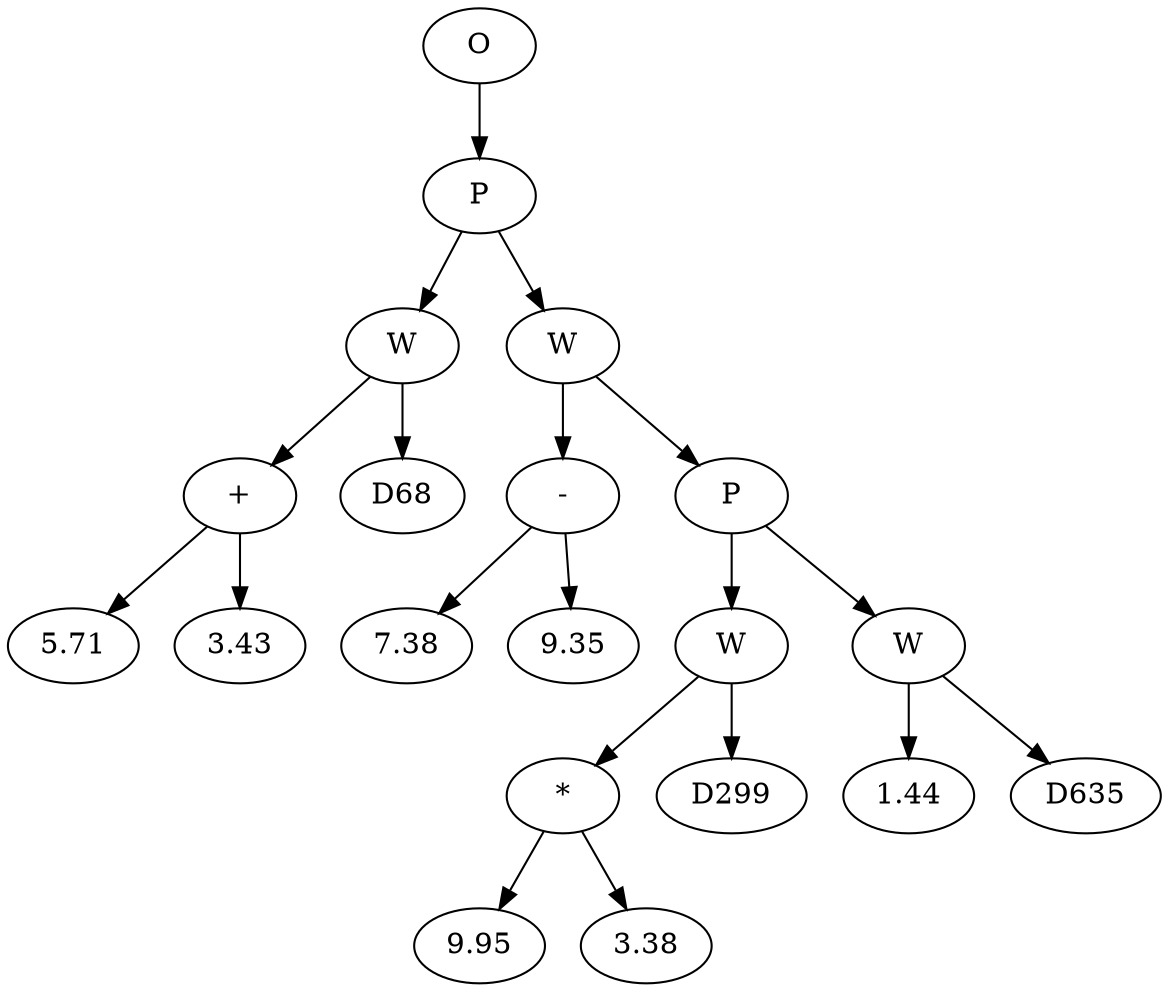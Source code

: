 // Tree
digraph {
	16340712 [label=O]
	16340713 [label=P]
	16340712 -> 16340713
	16340714 [label=W]
	16340713 -> 16340714
	16340715 [label="+"]
	16340714 -> 16340715
	16340716 [label=5.71]
	16340715 -> 16340716
	16340717 [label=3.43]
	16340715 -> 16340717
	16340718 [label=D68]
	16340714 -> 16340718
	16340719 [label=W]
	16340713 -> 16340719
	16340720 [label="-"]
	16340719 -> 16340720
	16340721 [label=7.38]
	16340720 -> 16340721
	16340722 [label=9.35]
	16340720 -> 16340722
	16340723 [label=P]
	16340719 -> 16340723
	16340724 [label=W]
	16340723 -> 16340724
	16340725 [label="*"]
	16340724 -> 16340725
	16340726 [label=9.95]
	16340725 -> 16340726
	16340727 [label=3.38]
	16340725 -> 16340727
	16340728 [label=D299]
	16340724 -> 16340728
	16340729 [label=W]
	16340723 -> 16340729
	16340730 [label=1.44]
	16340729 -> 16340730
	16340731 [label=D635]
	16340729 -> 16340731
}
